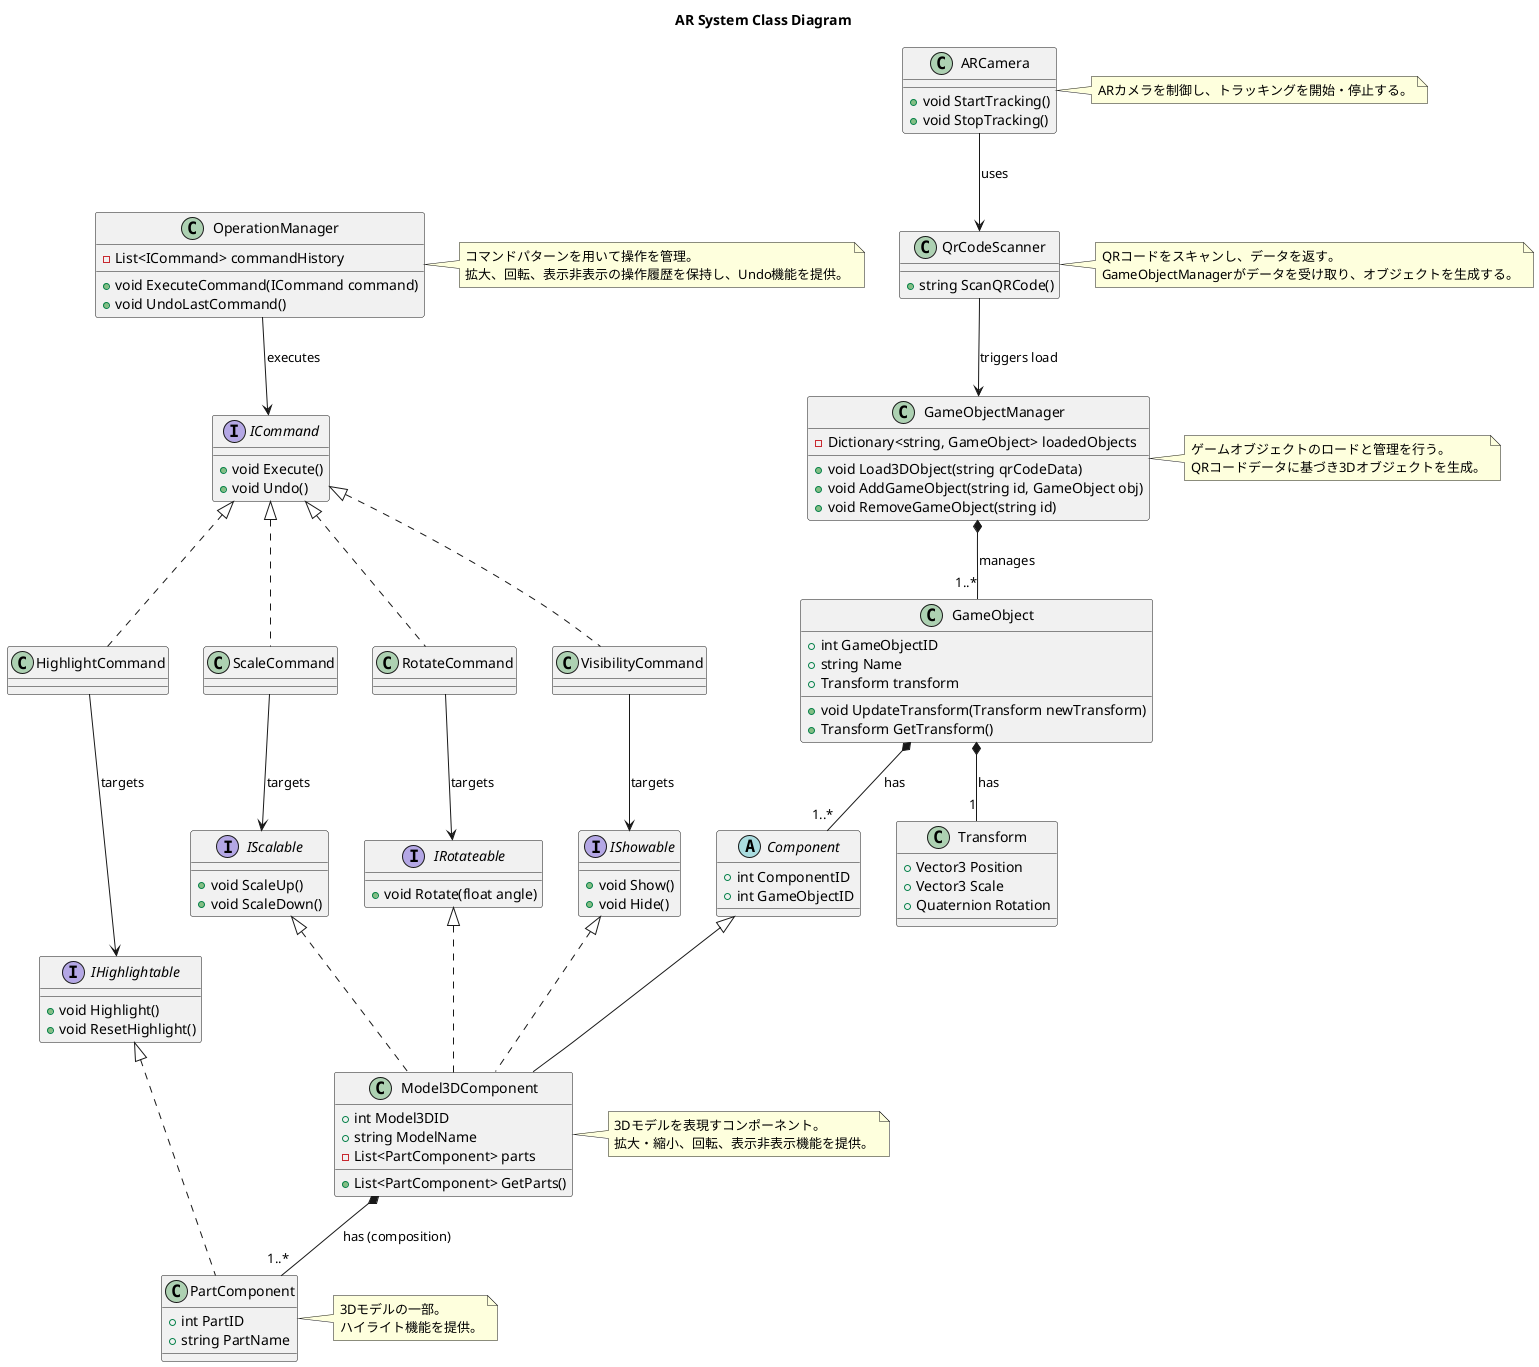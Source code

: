 @startuml ARSystemClassDiagram
title AR System Class Diagram

' ---- インターフェース群 ----
interface IHighlightable {
    + void Highlight()
    + void ResetHighlight()
}

interface IRotateable {
    + void Rotate(float angle)
}

interface IScalable {
    + void ScaleUp()
    + void ScaleDown()
}

interface IShowable {
    + void Show()
    + void Hide()
}

' ---- 基底クラス ----
abstract class Component {
    + int ComponentID
    + int GameObjectID
}

' ---- コマンドパターン ----
interface ICommand {
    + void Execute()
    + void Undo()
}

class HighlightCommand implements ICommand
class ScaleCommand implements ICommand
class RotateCommand implements ICommand
class VisibilityCommand implements ICommand

' ---- 操作管理クラス ----
class OperationManager {
    - List<ICommand> commandHistory
    + void ExecuteCommand(ICommand command)
    + void UndoLastCommand()
}

note right of OperationManager
コマンドパターンを用いて操作を管理。  
拡大、回転、表示非表示の操作履歴を保持し、Undo機能を提供。
end note

' ---- 主要クラス ----
class GameObject {
    + int GameObjectID
    + string Name
    + Transform transform
    + void UpdateTransform(Transform newTransform)
    + Transform GetTransform()
}

class Transform {
    + Vector3 Position
    + Vector3 Scale
    + Quaternion Rotation
}

class Model3DComponent extends Component implements IRotateable, IScalable, IShowable {
    + int Model3DID
    + string ModelName
    - List<PartComponent> parts
    + List<PartComponent> GetParts()
}
note right of Model3DComponent
3Dモデルを表現すコンポーネント。  
拡大・縮小、回転、表示非表示機能を提供。
end note

class PartComponent implements IHighlightable {
    + int PartID
    + string PartName
}

note right of PartComponent
3Dモデルの一部。  
ハイライト機能を提供。
end note

' ARカメラクラス
class ARCamera {
    + void StartTracking()
    + void StopTracking()
}

note right of ARCamera
ARカメラを制御し、トラッキングを開始・停止する。
end note

class QrCodeScanner {
    + string ScanQRCode()
}

note right of QrCodeScanner
QRコードをスキャンし、データを返す。  
GameObjectManagerがデータを受け取り、オブジェクトを生成する。
end note

' GameObject管理クラス
class GameObjectManager {
    - Dictionary<string, GameObject> loadedObjects
    + void Load3DObject(string qrCodeData)
    + void AddGameObject(string id, GameObject obj)
    + void RemoveGameObject(string id)
}

note right of GameObjectManager
ゲームオブジェクトのロードと管理を行う。  
QRコードデータに基づき3Dオブジェクトを生成。
end note


' ---- 関係整理 ----
OperationManager --> ICommand : executes
HighlightCommand --> IHighlightable : targets
ScaleCommand --> IScalable : targets
RotateCommand --> IRotateable : targets
VisibilityCommand --> IShowable : targets

GameObject *-- "1" Transform : has
GameObject *-- "1..*" Component : has
Model3DComponent *-- "1..*" PartComponent : has (composition)

ARCamera --> QrCodeScanner : uses
QrCodeScanner --> GameObjectManager : triggers load
GameObjectManager *-- "1..*" GameObject : manages

@enduml